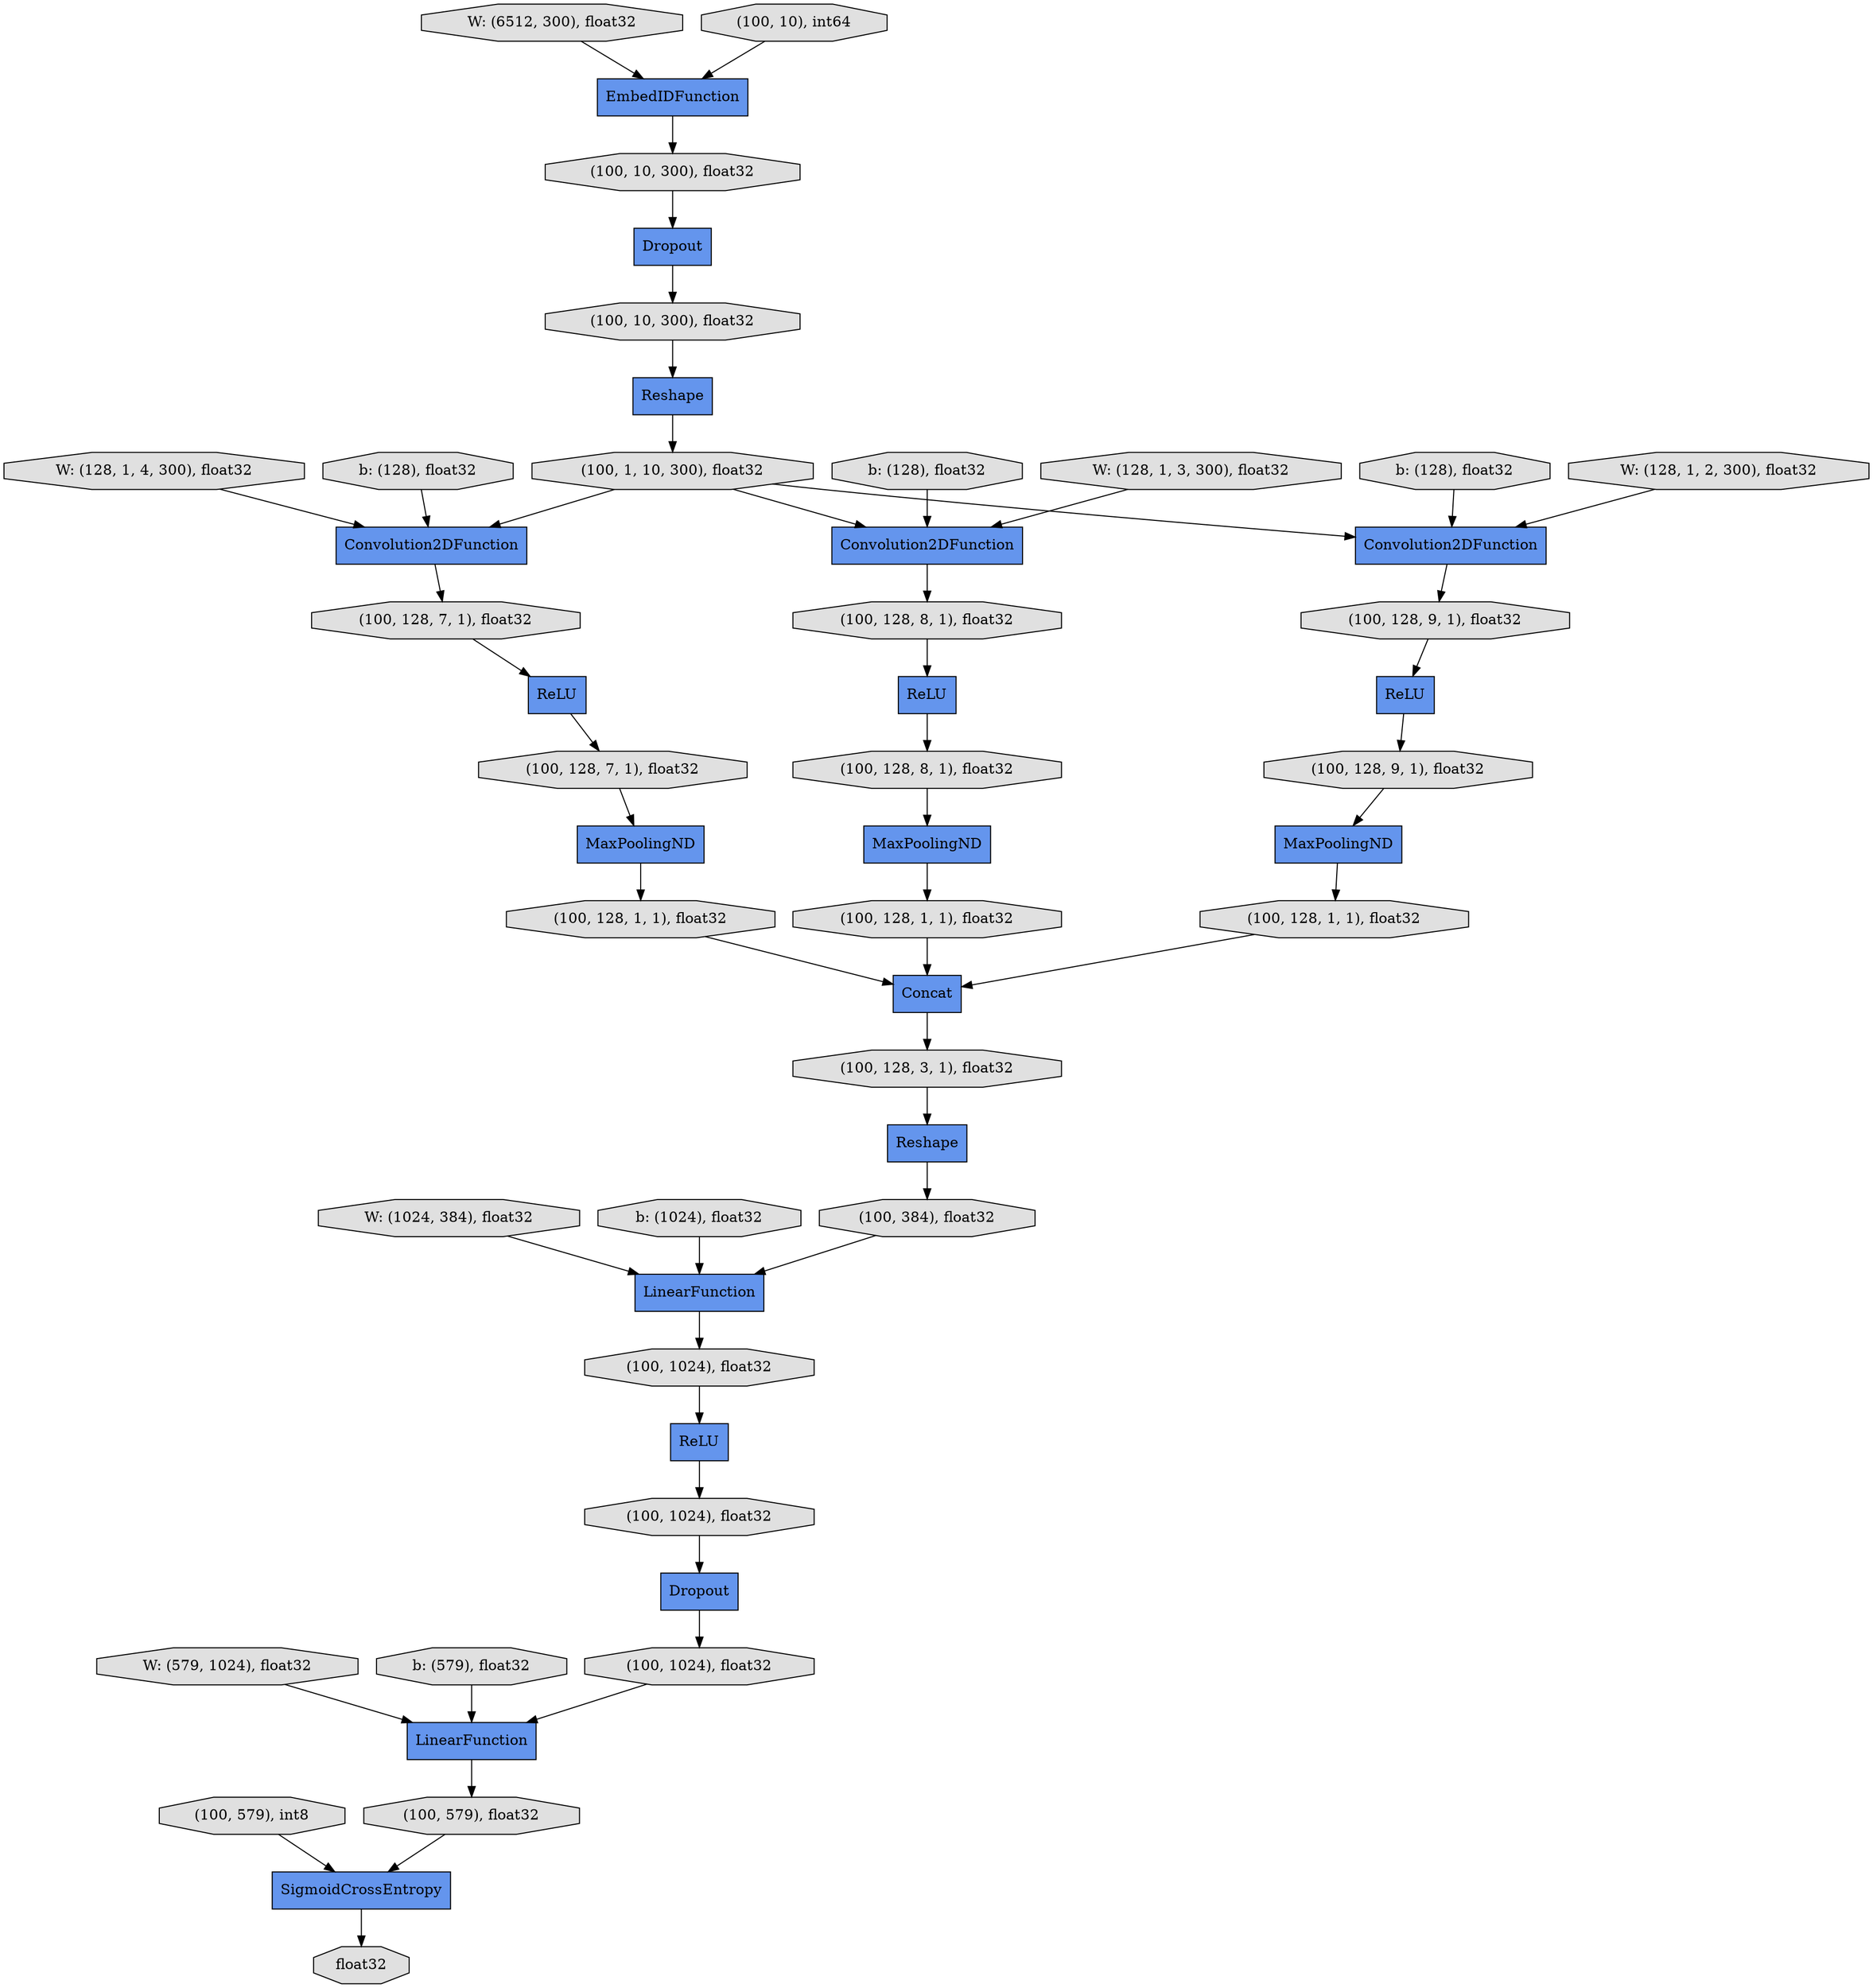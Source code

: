 digraph graphname{rankdir=TB;140346320943144 [style="filled",fillcolor="#6495ED",shape="record",label="Reshape"];140346188724264 [style="filled",fillcolor="#E0E0E0",shape="octagon",label="b: (128), float32"];140346320957512 [style="filled",fillcolor="#6495ED",shape="record",label="MaxPoolingND"];140346320943200 [style="filled",fillcolor="#E0E0E0",shape="octagon",label="float32"];140346188724320 [style="filled",fillcolor="#E0E0E0",shape="octagon",label="(100, 10, 300), float32"];140346320943256 [style="filled",fillcolor="#E0E0E0",shape="octagon",label="(100, 128, 1, 1), float32"];140346240614584 [style="filled",fillcolor="#E0E0E0",shape="octagon",label="b: (128), float32"];140346320943312 [style="filled",fillcolor="#6495ED",shape="record",label="LinearFunction"];140346320957680 [style="filled",fillcolor="#E0E0E0",shape="octagon",label="(100, 128, 7, 1), float32"];140346188724488 [style="filled",fillcolor="#E0E0E0",shape="octagon",label="W: (1024, 384), float32"];140346320943368 [style="filled",fillcolor="#E0E0E0",shape="octagon",label="(100, 128, 3, 1), float32"];140346188656936 [style="filled",fillcolor="#E0E0E0",shape="octagon",label="W: (128, 1, 2, 300), float32"];140346320957792 [style="filled",fillcolor="#E0E0E0",shape="octagon",label="(100, 128, 1, 1), float32"];140346320957848 [style="filled",fillcolor="#6495ED",shape="record",label="Concat"];140346188605928 [style="filled",fillcolor="#E0E0E0",shape="octagon",label="W: (6512, 300), float32"];140346320957960 [style="filled",fillcolor="#6495ED",shape="record",label="MaxPoolingND"];140346188714504 [style="filled",fillcolor="#E0E0E0",shape="octagon",label="W: (128, 1, 3, 300), float32"];140346320943648 [style="filled",fillcolor="#6495ED",shape="record",label="LinearFunction"];140346188724768 [style="filled",fillcolor="#E0E0E0",shape="octagon",label="b: (1024), float32"];140346320943760 [style="filled",fillcolor="#6495ED",shape="record",label="ReLU"];140346320958128 [style="filled",fillcolor="#6495ED",shape="record",label="SigmoidCrossEntropy"];140346188722864 [style="filled",fillcolor="#6495ED",shape="record",label="Convolution2DFunction"];140346188659400 [style="filled",fillcolor="#6495ED",shape="record",label="Dropout"];140346188724992 [style="filled",fillcolor="#E0E0E0",shape="octagon",label="W: (579, 1024), float32"];140346320943872 [style="filled",fillcolor="#E0E0E0",shape="octagon",label="(100, 384), float32"];140346320958296 [style="filled",fillcolor="#E0E0E0",shape="octagon",label="(100, 128, 8, 1), float32"];140346188725104 [style="filled",fillcolor="#E0E0E0",shape="octagon",label="(100, 10, 300), float32"];140346320958408 [style="filled",fillcolor="#E0E0E0",shape="octagon",label="(100, 128, 1, 1), float32"];140346320944096 [style="filled",fillcolor="#6495ED",shape="record",label="Dropout"];140346320958464 [style="filled",fillcolor="#E0E0E0",shape="octagon",label="(100, 579), int8"];140346188725272 [style="filled",fillcolor="#E0E0E0",shape="octagon",label="b: (579), float32"];140346320944152 [style="filled",fillcolor="#E0E0E0",shape="octagon",label="(100, 1024), float32"];140346320958520 [style="filled",fillcolor="#E0E0E0",shape="octagon",label="(100, 128, 9, 1), float32"];140346188725328 [style="filled",fillcolor="#6495ED",shape="record",label="Convolution2DFunction"];140346188725440 [style="filled",fillcolor="#E0E0E0",shape="octagon",label="(100, 1, 10, 300), float32"];140346320944432 [style="filled",fillcolor="#E0E0E0",shape="octagon",label="(100, 1024), float32"];140346188725552 [style="filled",fillcolor="#6495ED",shape="record",label="Convolution2DFunction"];140346320958800 [style="filled",fillcolor="#6495ED",shape="record",label="MaxPoolingND"];140346188725608 [style="filled",fillcolor="#E0E0E0",shape="octagon",label="(100, 128, 9, 1), float32"];140346188715456 [style="filled",fillcolor="#6495ED",shape="record",label="EmbedIDFunction"];140346188725776 [style="filled",fillcolor="#6495ED",shape="record",label="ReLU"];140346188725888 [style="filled",fillcolor="#6495ED",shape="record",label="ReLU"];140346320944824 [style="filled",fillcolor="#E0E0E0",shape="octagon",label="(100, 1024), float32"];140346188848880 [style="filled",fillcolor="#6495ED",shape="record",label="Reshape"];140346188723984 [style="filled",fillcolor="#E0E0E0",shape="octagon",label="W: (128, 1, 4, 300), float32"];140346188726056 [style="filled",fillcolor="#E0E0E0",shape="octagon",label="(100, 128, 8, 1), float32"];140346320942920 [style="filled",fillcolor="#E0E0E0",shape="octagon",label="(100, 128, 7, 1), float32"];140346188726112 [style="filled",fillcolor="#E0E0E0",shape="octagon",label="(100, 10), int64"];140346188724096 [style="filled",fillcolor="#6495ED",shape="record",label="ReLU"];140346320945048 [style="filled",fillcolor="#E0E0E0",shape="octagon",label="(100, 579), float32"];140346188705744 [style="filled",fillcolor="#E0E0E0",shape="octagon",label="b: (128), float32"];140346320957848 -> 140346320943368;140346320943312 -> 140346320945048;140346188725272 -> 140346320943312;140346188726056 -> 140346188724096;140346188725328 -> 140346188726056;140346320943368 -> 140346320943144;140346188725440 -> 140346188725328;140346188725552 -> 140346188725608;140346188725104 -> 140346188659400;140346188722864 -> 140346320957680;140346188725608 -> 140346188725776;140346320958408 -> 140346320957848;140346320943256 -> 140346320957848;140346188724992 -> 140346320943312;140346320958128 -> 140346320943200;140346320944824 -> 140346320943312;140346320943144 -> 140346320943872;140346320957512 -> 140346320958408;140346188725776 -> 140346320958520;140346188705744 -> 140346188725552;140346188723984 -> 140346188722864;140346188725888 -> 140346320942920;140346320957680 -> 140346188725888;140346188714504 -> 140346188725328;140346188725440 -> 140346188722864;140346320958520 -> 140346320957512;140346188848880 -> 140346188725440;140346320945048 -> 140346320958128;140346320958296 -> 140346320957960;140346320942920 -> 140346320958800;140346188715456 -> 140346188725104;140346188724264 -> 140346188722864;140346320943872 -> 140346320943648;140346188659400 -> 140346188724320;140346320958800 -> 140346320943256;140346320958464 -> 140346320958128;140346188656936 -> 140346188725552;140346188726112 -> 140346188715456;140346320943760 -> 140346320944432;140346188724320 -> 140346188848880;140346320944432 -> 140346320944096;140346320957960 -> 140346320957792;140346320957792 -> 140346320957848;140346240614584 -> 140346188725328;140346188724488 -> 140346320943648;140346320943648 -> 140346320944152;140346188725440 -> 140346188725552;140346320944096 -> 140346320944824;140346188605928 -> 140346188715456;140346320944152 -> 140346320943760;140346188724768 -> 140346320943648;140346188724096 -> 140346320958296;}
